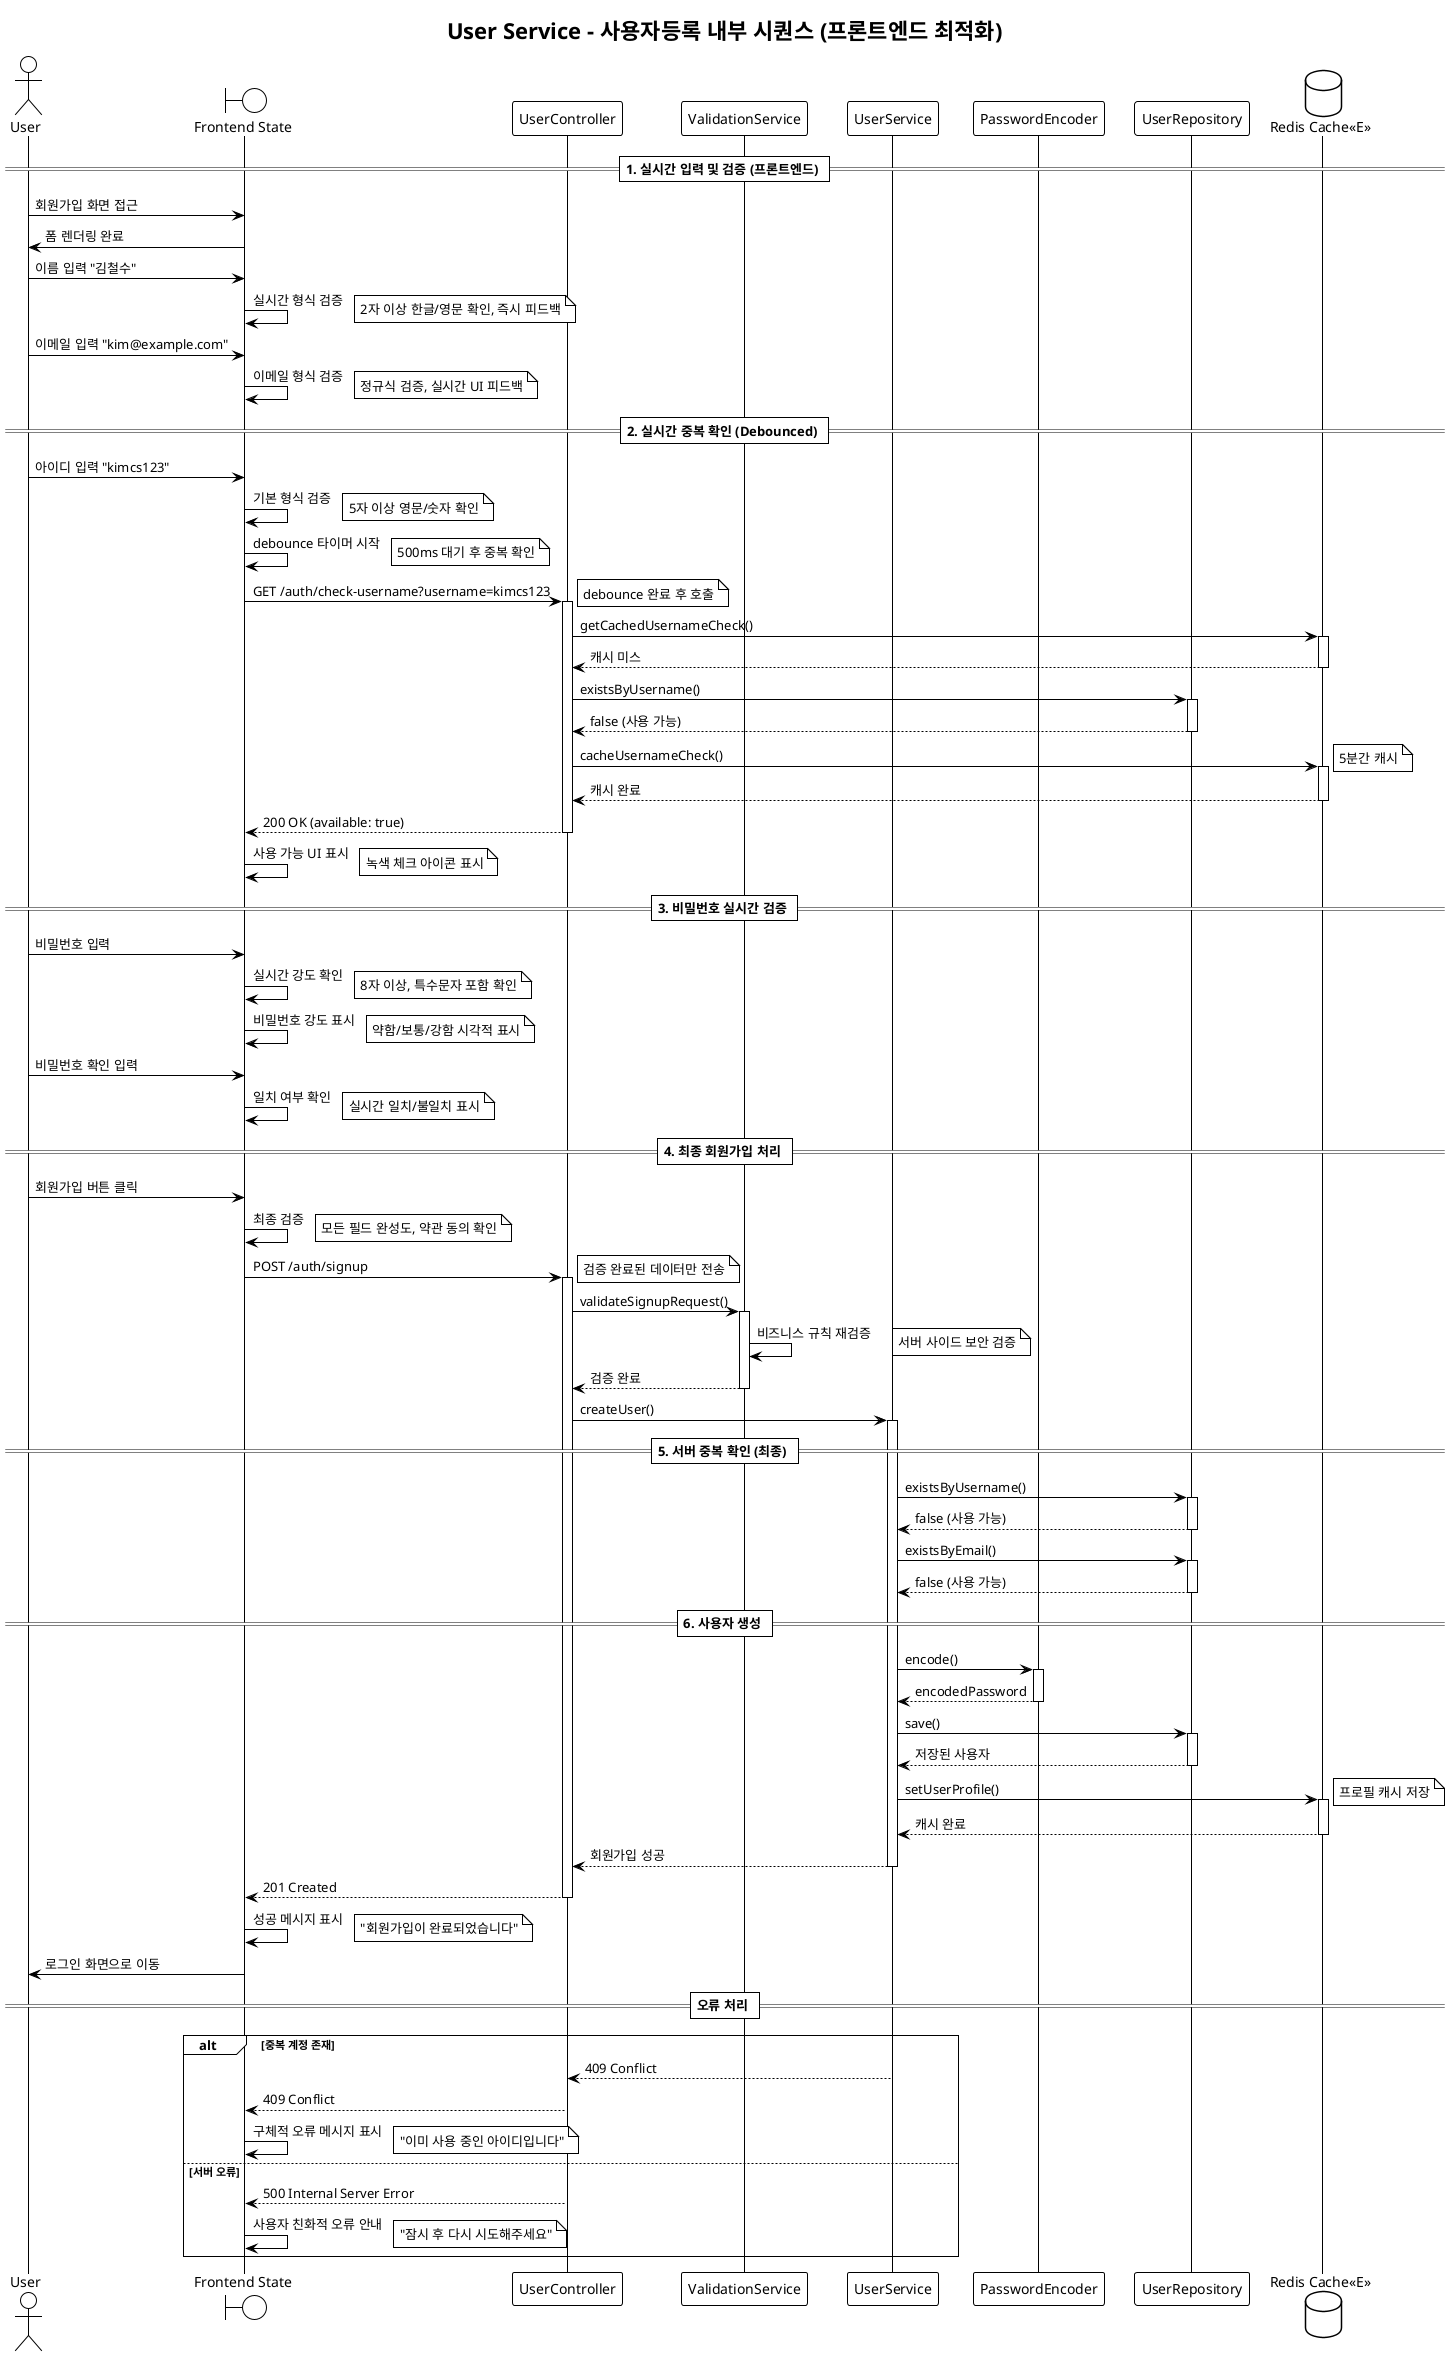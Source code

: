 @startuml
!theme mono

title User Service - 사용자등록 내부 시퀀스 (프론트엔드 최적화)

' UFR-USER-010: 사용자 회원가입 시나리오
' 프론트엔드에서 실시간 검증, 백엔드는 비즈니스 검증만 처리

actor User
boundary "Frontend State" as Frontend
participant UserController
participant ValidationService
participant UserService
participant PasswordEncoder
participant UserRepository
database "Redis Cache<<E>>" as RedisCache

== 1. 실시간 입력 및 검증 (프론트엔드) ==
User -> Frontend: 회원가입 화면 접근

Frontend -> User: 폼 렌더링 완료

User -> Frontend: 이름 입력 "김철수"

Frontend -> Frontend: 실시간 형식 검증
note right: 2자 이상 한글/영문 확인, 즉시 피드백

User -> Frontend: 이메일 입력 "kim@example.com"

Frontend -> Frontend: 이메일 형식 검증
note right: 정규식 검증, 실시간 UI 피드백

== 2. 실시간 중복 확인 (Debounced) ==
User -> Frontend: 아이디 입력 "kimcs123"

Frontend -> Frontend: 기본 형식 검증
note right: 5자 이상 영문/숫자 확인

Frontend -> Frontend: debounce 타이머 시작
note right: 500ms 대기 후 중복 확인

Frontend -> UserController: GET /auth/check-username?username=kimcs123
note right: debounce 완료 후 호출

activate UserController
UserController -> RedisCache: getCachedUsernameCheck()
activate RedisCache
RedisCache --> UserController: 캐시 미스
deactivate RedisCache

UserController -> UserRepository: existsByUsername()
activate UserRepository
UserRepository --> UserController: false (사용 가능)
deactivate UserRepository

UserController -> RedisCache: cacheUsernameCheck()
activate RedisCache
note right: 5분간 캐시
RedisCache --> UserController: 캐시 완료
deactivate RedisCache

UserController --> Frontend: 200 OK (available: true)
deactivate UserController

Frontend -> Frontend: 사용 가능 UI 표시
note right: 녹색 체크 아이콘 표시

== 3. 비밀번호 실시간 검증 ==
User -> Frontend: 비밀번호 입력

Frontend -> Frontend: 실시간 강도 확인
note right: 8자 이상, 특수문자 포함 확인

Frontend -> Frontend: 비밀번호 강도 표시
note right: 약함/보통/강함 시각적 표시

User -> Frontend: 비밀번호 확인 입력

Frontend -> Frontend: 일치 여부 확인
note right: 실시간 일치/불일치 표시

== 4. 최종 회원가입 처리 ==
User -> Frontend: 회원가입 버튼 클릭

Frontend -> Frontend: 최종 검증
note right: 모든 필드 완성도, 약관 동의 확인

Frontend -> UserController: POST /auth/signup
note right: 검증 완료된 데이터만 전송

activate UserController
UserController -> ValidationService: validateSignupRequest()
activate ValidationService

ValidationService -> ValidationService: 비즈니스 규칙 재검증
note right: 서버 사이드 보안 검증

ValidationService --> UserController: 검증 완료
deactivate ValidationService

UserController -> UserService: createUser()
activate UserService

== 5. 서버 중복 확인 (최종) ==
UserService -> UserRepository: existsByUsername()
activate UserRepository
UserRepository --> UserService: false (사용 가능)
deactivate UserRepository

UserService -> UserRepository: existsByEmail()
activate UserRepository
UserRepository --> UserService: false (사용 가능)
deactivate UserRepository

== 6. 사용자 생성 ==
UserService -> PasswordEncoder: encode()
activate PasswordEncoder
PasswordEncoder --> UserService: encodedPassword
deactivate PasswordEncoder

UserService -> UserRepository: save()
activate UserRepository
UserRepository --> UserService: 저장된 사용자
deactivate UserRepository

UserService -> RedisCache: setUserProfile()
activate RedisCache
note right: 프로필 캐시 저장
RedisCache --> UserService: 캐시 완료
deactivate RedisCache

UserService --> UserController: 회원가입 성공
deactivate UserService

UserController --> Frontend: 201 Created
deactivate UserController

Frontend -> Frontend: 성공 메시지 표시
note right: "회원가입이 완료되었습니다"

Frontend -> User: 로그인 화면으로 이동

== 오류 처리 ==
alt 중복 계정 존재
    UserService --> UserController: 409 Conflict
    UserController --> Frontend: 409 Conflict
    Frontend -> Frontend: 구체적 오류 메시지 표시
    note right: "이미 사용 중인 아이디입니다"
else 서버 오류
    UserController --> Frontend: 500 Internal Server Error
    Frontend -> Frontend: 사용자 친화적 오류 안내
    note right: "잠시 후 다시 시도해주세요"
end

@enduml